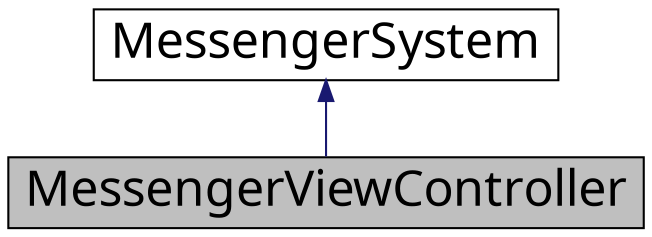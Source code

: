 digraph G
{
  edge [fontname="FreeSans.ttf",fontsize="24",labelfontname="FreeSans.ttf",labelfontsize="24"];
  node [fontname="FreeSans.ttf",fontsize="24",shape=record];
  Node1 [label="MessengerViewController",height=0.2,width=0.4,color="black", fillcolor="grey75", style="filled" fontcolor="black"];
  Node2 -> Node1 [dir=back,color="midnightblue",fontsize="24",style="solid",fontname="FreeSans.ttf"];
  Node2 [label="MessengerSystem",height=0.2,width=0.4,color="black", fillcolor="white", style="filled",URL="$dc/dc9/interface_messenger_system.html"];
}
